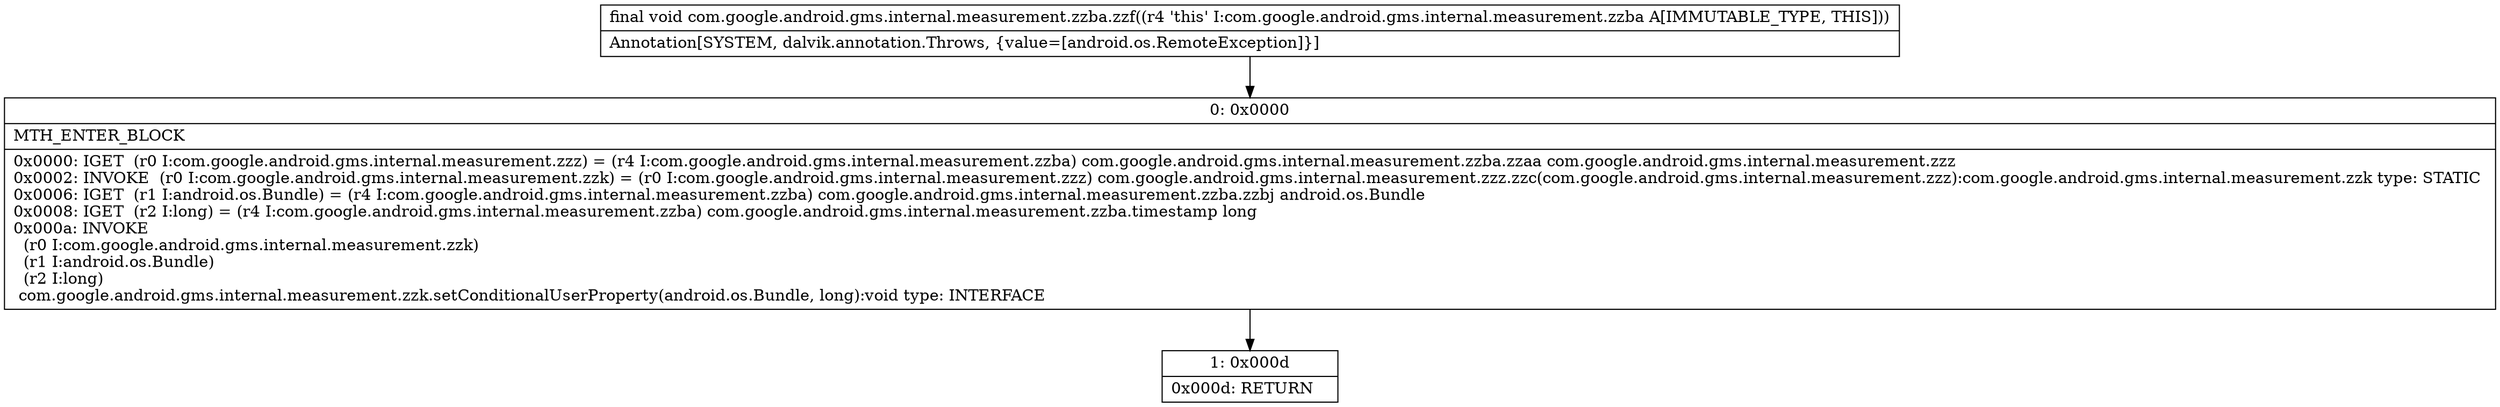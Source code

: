 digraph "CFG forcom.google.android.gms.internal.measurement.zzba.zzf()V" {
Node_0 [shape=record,label="{0\:\ 0x0000|MTH_ENTER_BLOCK\l|0x0000: IGET  (r0 I:com.google.android.gms.internal.measurement.zzz) = (r4 I:com.google.android.gms.internal.measurement.zzba) com.google.android.gms.internal.measurement.zzba.zzaa com.google.android.gms.internal.measurement.zzz \l0x0002: INVOKE  (r0 I:com.google.android.gms.internal.measurement.zzk) = (r0 I:com.google.android.gms.internal.measurement.zzz) com.google.android.gms.internal.measurement.zzz.zzc(com.google.android.gms.internal.measurement.zzz):com.google.android.gms.internal.measurement.zzk type: STATIC \l0x0006: IGET  (r1 I:android.os.Bundle) = (r4 I:com.google.android.gms.internal.measurement.zzba) com.google.android.gms.internal.measurement.zzba.zzbj android.os.Bundle \l0x0008: IGET  (r2 I:long) = (r4 I:com.google.android.gms.internal.measurement.zzba) com.google.android.gms.internal.measurement.zzba.timestamp long \l0x000a: INVOKE  \l  (r0 I:com.google.android.gms.internal.measurement.zzk)\l  (r1 I:android.os.Bundle)\l  (r2 I:long)\l com.google.android.gms.internal.measurement.zzk.setConditionalUserProperty(android.os.Bundle, long):void type: INTERFACE \l}"];
Node_1 [shape=record,label="{1\:\ 0x000d|0x000d: RETURN   \l}"];
MethodNode[shape=record,label="{final void com.google.android.gms.internal.measurement.zzba.zzf((r4 'this' I:com.google.android.gms.internal.measurement.zzba A[IMMUTABLE_TYPE, THIS]))  | Annotation[SYSTEM, dalvik.annotation.Throws, \{value=[android.os.RemoteException]\}]\l}"];
MethodNode -> Node_0;
Node_0 -> Node_1;
}

